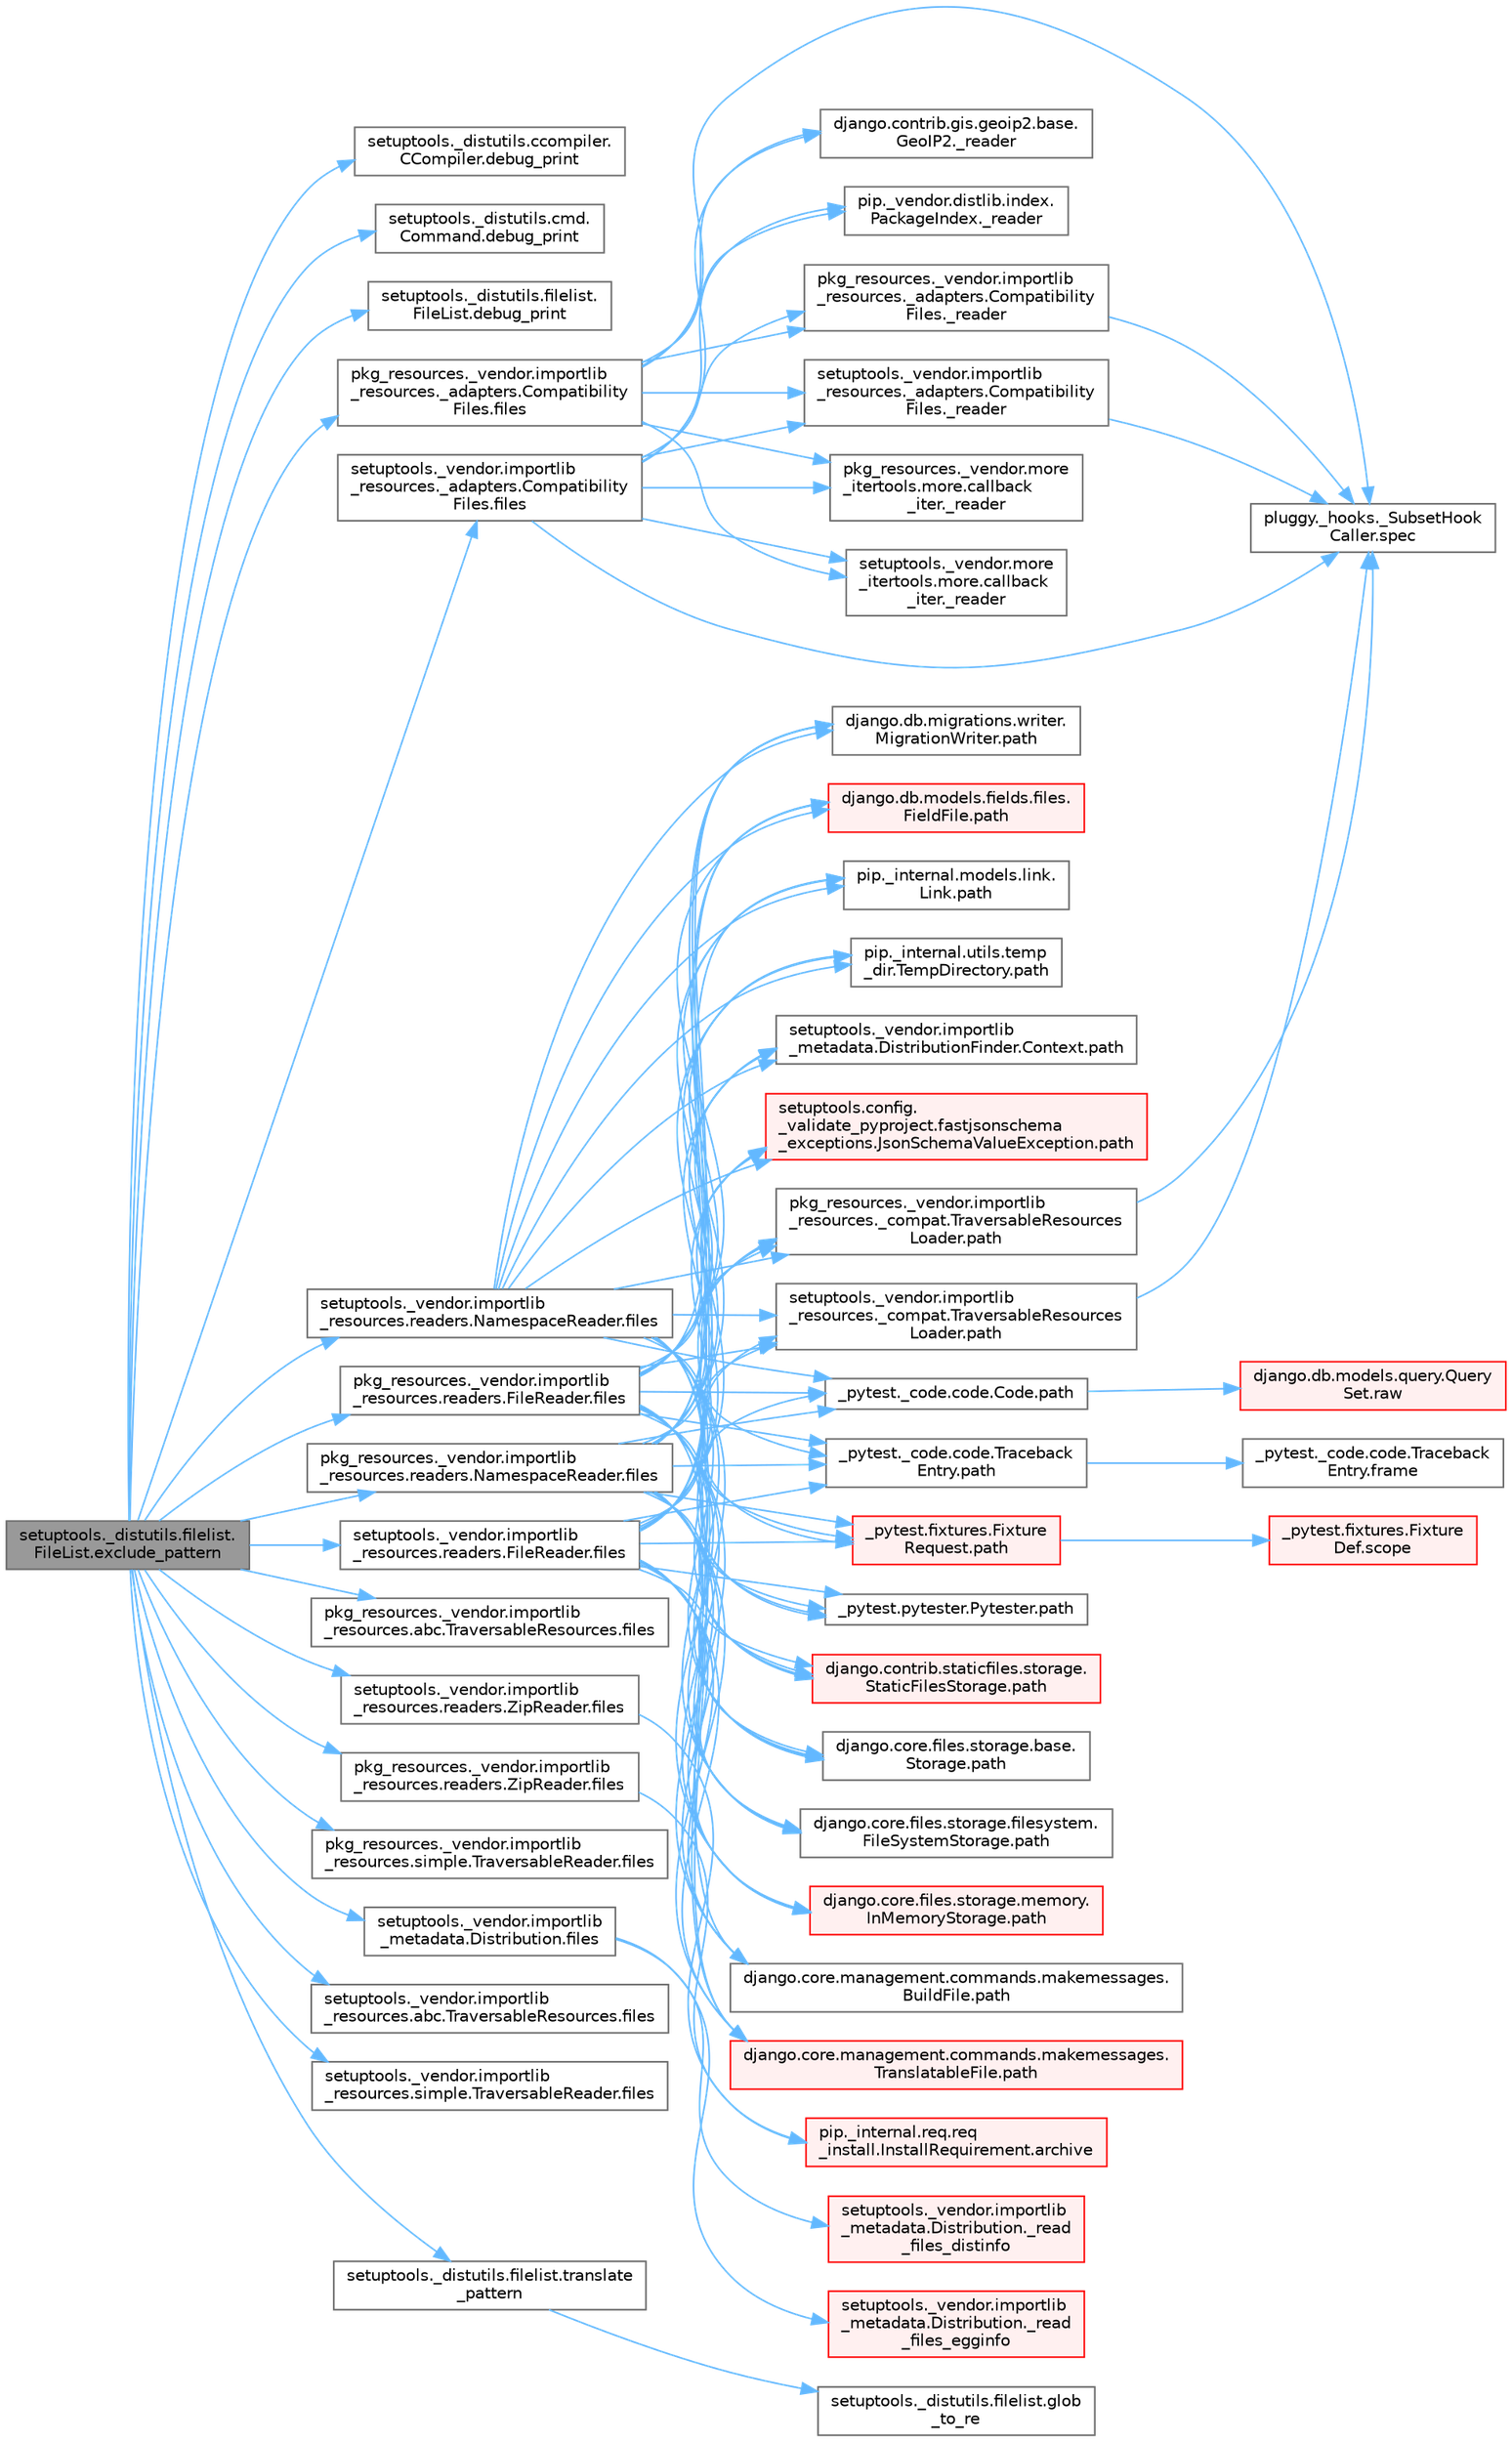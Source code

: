 digraph "setuptools._distutils.filelist.FileList.exclude_pattern"
{
 // LATEX_PDF_SIZE
  bgcolor="transparent";
  edge [fontname=Helvetica,fontsize=10,labelfontname=Helvetica,labelfontsize=10];
  node [fontname=Helvetica,fontsize=10,shape=box,height=0.2,width=0.4];
  rankdir="LR";
  Node1 [id="Node000001",label="setuptools._distutils.filelist.\lFileList.exclude_pattern",height=0.2,width=0.4,color="gray40", fillcolor="grey60", style="filled", fontcolor="black",tooltip=" "];
  Node1 -> Node2 [id="edge1_Node000001_Node000002",color="steelblue1",style="solid",tooltip=" "];
  Node2 [id="Node000002",label="setuptools._distutils.ccompiler.\lCCompiler.debug_print",height=0.2,width=0.4,color="grey40", fillcolor="white", style="filled",URL="$classsetuptools_1_1__distutils_1_1ccompiler_1_1_c_compiler.html#aae680233d58431934b1f43d9db101c1c",tooltip=" "];
  Node1 -> Node3 [id="edge2_Node000001_Node000003",color="steelblue1",style="solid",tooltip=" "];
  Node3 [id="Node000003",label="setuptools._distutils.cmd.\lCommand.debug_print",height=0.2,width=0.4,color="grey40", fillcolor="white", style="filled",URL="$classsetuptools_1_1__distutils_1_1cmd_1_1_command.html#ad9e641e6dc09a0ecfd43d38f7bacb9b5",tooltip=" "];
  Node1 -> Node4 [id="edge3_Node000001_Node000004",color="steelblue1",style="solid",tooltip=" "];
  Node4 [id="Node000004",label="setuptools._distutils.filelist.\lFileList.debug_print",height=0.2,width=0.4,color="grey40", fillcolor="white", style="filled",URL="$classsetuptools_1_1__distutils_1_1filelist_1_1_file_list.html#a9faef36c4ec9ad484a614dd64268ea69",tooltip=" "];
  Node1 -> Node5 [id="edge4_Node000001_Node000005",color="steelblue1",style="solid",tooltip=" "];
  Node5 [id="Node000005",label="pkg_resources._vendor.importlib\l_resources._adapters.Compatibility\lFiles.files",height=0.2,width=0.4,color="grey40", fillcolor="white", style="filled",URL="$classpkg__resources_1_1__vendor_1_1importlib__resources_1_1__adapters_1_1_compatibility_files.html#a8b9d338ee8b5f6f2b1b612d2835a5528",tooltip=" "];
  Node5 -> Node6 [id="edge5_Node000005_Node000006",color="steelblue1",style="solid",tooltip=" "];
  Node6 [id="Node000006",label="django.contrib.gis.geoip2.base.\lGeoIP2._reader",height=0.2,width=0.4,color="grey40", fillcolor="white", style="filled",URL="$classdjango_1_1contrib_1_1gis_1_1geoip2_1_1base_1_1_geo_i_p2.html#a3602c469d02744ad210583e2b571c286",tooltip=" "];
  Node5 -> Node7 [id="edge6_Node000005_Node000007",color="steelblue1",style="solid",tooltip=" "];
  Node7 [id="Node000007",label="pip._vendor.distlib.index.\lPackageIndex._reader",height=0.2,width=0.4,color="grey40", fillcolor="white", style="filled",URL="$classpip_1_1__vendor_1_1distlib_1_1index_1_1_package_index.html#a101ab2cbea9c2a66818e368a1b783665",tooltip=" "];
  Node5 -> Node8 [id="edge7_Node000005_Node000008",color="steelblue1",style="solid",tooltip=" "];
  Node8 [id="Node000008",label="pkg_resources._vendor.importlib\l_resources._adapters.Compatibility\lFiles._reader",height=0.2,width=0.4,color="grey40", fillcolor="white", style="filled",URL="$classpkg__resources_1_1__vendor_1_1importlib__resources_1_1__adapters_1_1_compatibility_files.html#adb88d9d6cdd3ccde8543d5aff0e263cc",tooltip=" "];
  Node8 -> Node9 [id="edge8_Node000008_Node000009",color="steelblue1",style="solid",tooltip=" "];
  Node9 [id="Node000009",label="pluggy._hooks._SubsetHook\lCaller.spec",height=0.2,width=0.4,color="grey40", fillcolor="white", style="filled",URL="$classpluggy_1_1__hooks_1_1___subset_hook_caller.html#ab4f250ab0096f9c4c5fceaed622f5328",tooltip=" "];
  Node5 -> Node10 [id="edge9_Node000005_Node000010",color="steelblue1",style="solid",tooltip=" "];
  Node10 [id="Node000010",label="pkg_resources._vendor.more\l_itertools.more.callback\l_iter._reader",height=0.2,width=0.4,color="grey40", fillcolor="white", style="filled",URL="$classpkg__resources_1_1__vendor_1_1more__itertools_1_1more_1_1callback__iter.html#a39c147e211ab320778e20aebdb6506c0",tooltip=" "];
  Node5 -> Node11 [id="edge10_Node000005_Node000011",color="steelblue1",style="solid",tooltip=" "];
  Node11 [id="Node000011",label="setuptools._vendor.importlib\l_resources._adapters.Compatibility\lFiles._reader",height=0.2,width=0.4,color="grey40", fillcolor="white", style="filled",URL="$classsetuptools_1_1__vendor_1_1importlib__resources_1_1__adapters_1_1_compatibility_files.html#a2a663060da2f5497b42765bdc90bca45",tooltip=" "];
  Node11 -> Node9 [id="edge11_Node000011_Node000009",color="steelblue1",style="solid",tooltip=" "];
  Node5 -> Node12 [id="edge12_Node000005_Node000012",color="steelblue1",style="solid",tooltip=" "];
  Node12 [id="Node000012",label="setuptools._vendor.more\l_itertools.more.callback\l_iter._reader",height=0.2,width=0.4,color="grey40", fillcolor="white", style="filled",URL="$classsetuptools_1_1__vendor_1_1more__itertools_1_1more_1_1callback__iter.html#a05c0fdd2e4088e3a9914e4fa2e6fd050",tooltip=" "];
  Node5 -> Node9 [id="edge13_Node000005_Node000009",color="steelblue1",style="solid",tooltip=" "];
  Node1 -> Node13 [id="edge14_Node000001_Node000013",color="steelblue1",style="solid",tooltip=" "];
  Node13 [id="Node000013",label="pkg_resources._vendor.importlib\l_resources.abc.TraversableResources.files",height=0.2,width=0.4,color="grey40", fillcolor="white", style="filled",URL="$classpkg__resources_1_1__vendor_1_1importlib__resources_1_1abc_1_1_traversable_resources.html#a355a5579db7885b20dd95b6175965f5b",tooltip=" "];
  Node1 -> Node14 [id="edge15_Node000001_Node000014",color="steelblue1",style="solid",tooltip=" "];
  Node14 [id="Node000014",label="pkg_resources._vendor.importlib\l_resources.readers.FileReader.files",height=0.2,width=0.4,color="grey40", fillcolor="white", style="filled",URL="$classpkg__resources_1_1__vendor_1_1importlib__resources_1_1readers_1_1_file_reader.html#ac80e1e3a22d012bbfb5f1b7a753bab21",tooltip=" "];
  Node14 -> Node15 [id="edge16_Node000014_Node000015",color="steelblue1",style="solid",tooltip=" "];
  Node15 [id="Node000015",label="_pytest._code.code.Code.path",height=0.2,width=0.4,color="grey40", fillcolor="white", style="filled",URL="$class__pytest_1_1__code_1_1code_1_1_code.html#a1dae55e90750fe77c7517f806a14d864",tooltip=" "];
  Node15 -> Node16 [id="edge17_Node000015_Node000016",color="steelblue1",style="solid",tooltip=" "];
  Node16 [id="Node000016",label="django.db.models.query.Query\lSet.raw",height=0.2,width=0.4,color="red", fillcolor="#FFF0F0", style="filled",URL="$classdjango_1_1db_1_1models_1_1query_1_1_query_set.html#abce199e3993658459fb2f7c2719daa45",tooltip="PUBLIC METHODS THAT RETURN A QUERYSET SUBCLASS #."];
  Node14 -> Node27 [id="edge18_Node000014_Node000027",color="steelblue1",style="solid",tooltip=" "];
  Node27 [id="Node000027",label="_pytest._code.code.Traceback\lEntry.path",height=0.2,width=0.4,color="grey40", fillcolor="white", style="filled",URL="$class__pytest_1_1__code_1_1code_1_1_traceback_entry.html#a5a88b9ae4623733566450a9e7d8387c0",tooltip=" "];
  Node27 -> Node28 [id="edge19_Node000027_Node000028",color="steelblue1",style="solid",tooltip=" "];
  Node28 [id="Node000028",label="_pytest._code.code.Traceback\lEntry.frame",height=0.2,width=0.4,color="grey40", fillcolor="white", style="filled",URL="$class__pytest_1_1__code_1_1code_1_1_traceback_entry.html#a8592e8aeeb3804602a1d6c85fc427f1b",tooltip=" "];
  Node14 -> Node29 [id="edge20_Node000014_Node000029",color="steelblue1",style="solid",tooltip=" "];
  Node29 [id="Node000029",label="_pytest.fixtures.Fixture\lRequest.path",height=0.2,width=0.4,color="red", fillcolor="#FFF0F0", style="filled",URL="$class__pytest_1_1fixtures_1_1_fixture_request.html#a6f6db59812d121b54cd67d5e434e1451",tooltip=" "];
  Node29 -> Node30 [id="edge21_Node000029_Node000030",color="steelblue1",style="solid",tooltip=" "];
  Node30 [id="Node000030",label="_pytest.fixtures.Fixture\lDef.scope",height=0.2,width=0.4,color="red", fillcolor="#FFF0F0", style="filled",URL="$class__pytest_1_1fixtures_1_1_fixture_def.html#a7631cdae842daae93780def0698acba2",tooltip=" "];
  Node14 -> Node35 [id="edge22_Node000014_Node000035",color="steelblue1",style="solid",tooltip=" "];
  Node35 [id="Node000035",label="_pytest.pytester.Pytester.path",height=0.2,width=0.4,color="grey40", fillcolor="white", style="filled",URL="$class__pytest_1_1pytester_1_1_pytester.html#a403c804f74a87f5e5705774fa896cc1f",tooltip=" "];
  Node14 -> Node36 [id="edge23_Node000014_Node000036",color="steelblue1",style="solid",tooltip=" "];
  Node36 [id="Node000036",label="django.contrib.staticfiles.storage.\lStaticFilesStorage.path",height=0.2,width=0.4,color="red", fillcolor="#FFF0F0", style="filled",URL="$classdjango_1_1contrib_1_1staticfiles_1_1storage_1_1_static_files_storage.html#a4e96cc92fbde7423d1b74f3a50fc0bf6",tooltip=" "];
  Node14 -> Node482 [id="edge24_Node000014_Node000482",color="steelblue1",style="solid",tooltip=" "];
  Node482 [id="Node000482",label="django.core.files.storage.base.\lStorage.path",height=0.2,width=0.4,color="grey40", fillcolor="white", style="filled",URL="$classdjango_1_1core_1_1files_1_1storage_1_1base_1_1_storage.html#a9be8d49a55131dbbab2c5fd57f7e772c",tooltip=" "];
  Node14 -> Node483 [id="edge25_Node000014_Node000483",color="steelblue1",style="solid",tooltip=" "];
  Node483 [id="Node000483",label="django.core.files.storage.filesystem.\lFileSystemStorage.path",height=0.2,width=0.4,color="grey40", fillcolor="white", style="filled",URL="$classdjango_1_1core_1_1files_1_1storage_1_1filesystem_1_1_file_system_storage.html#abf8a7e88eedec3e1b2ea965cc0858d17",tooltip=" "];
  Node14 -> Node484 [id="edge26_Node000014_Node000484",color="steelblue1",style="solid",tooltip=" "];
  Node484 [id="Node000484",label="django.core.files.storage.memory.\lInMemoryStorage.path",height=0.2,width=0.4,color="red", fillcolor="#FFF0F0", style="filled",URL="$classdjango_1_1core_1_1files_1_1storage_1_1memory_1_1_in_memory_storage.html#a466c8e28fd11839318d2e4454b8ef89f",tooltip=" "];
  Node14 -> Node488 [id="edge27_Node000014_Node000488",color="steelblue1",style="solid",tooltip=" "];
  Node488 [id="Node000488",label="django.core.management.commands.makemessages.\lBuildFile.path",height=0.2,width=0.4,color="grey40", fillcolor="white", style="filled",URL="$classdjango_1_1core_1_1management_1_1commands_1_1makemessages_1_1_build_file.html#ac06388718e902543bc00a7c6565105fc",tooltip=" "];
  Node14 -> Node489 [id="edge28_Node000014_Node000489",color="steelblue1",style="solid",tooltip=" "];
  Node489 [id="Node000489",label="django.core.management.commands.makemessages.\lTranslatableFile.path",height=0.2,width=0.4,color="red", fillcolor="#FFF0F0", style="filled",URL="$classdjango_1_1core_1_1management_1_1commands_1_1makemessages_1_1_translatable_file.html#ad851d5e6b8a65f5915ccfd4a30fb8026",tooltip=" "];
  Node14 -> Node490 [id="edge29_Node000014_Node000490",color="steelblue1",style="solid",tooltip=" "];
  Node490 [id="Node000490",label="django.db.migrations.writer.\lMigrationWriter.path",height=0.2,width=0.4,color="grey40", fillcolor="white", style="filled",URL="$classdjango_1_1db_1_1migrations_1_1writer_1_1_migration_writer.html#a45469d67e8f80996c982470d36136184",tooltip=" "];
  Node14 -> Node491 [id="edge30_Node000014_Node000491",color="steelblue1",style="solid",tooltip=" "];
  Node491 [id="Node000491",label="django.db.models.fields.files.\lFieldFile.path",height=0.2,width=0.4,color="red", fillcolor="#FFF0F0", style="filled",URL="$classdjango_1_1db_1_1models_1_1fields_1_1files_1_1_field_file.html#ae91c4ed0643fb9bd8959d0db8eb44f80",tooltip=" "];
  Node14 -> Node587 [id="edge31_Node000014_Node000587",color="steelblue1",style="solid",tooltip=" "];
  Node587 [id="Node000587",label="pip._internal.models.link.\lLink.path",height=0.2,width=0.4,color="grey40", fillcolor="white", style="filled",URL="$classpip_1_1__internal_1_1models_1_1link_1_1_link.html#a30f454216dcb615e3ed986238490f180",tooltip=" "];
  Node14 -> Node588 [id="edge32_Node000014_Node000588",color="steelblue1",style="solid",tooltip=" "];
  Node588 [id="Node000588",label="pip._internal.utils.temp\l_dir.TempDirectory.path",height=0.2,width=0.4,color="grey40", fillcolor="white", style="filled",URL="$classpip_1_1__internal_1_1utils_1_1temp__dir_1_1_temp_directory.html#afe6b2d95c070c6570957de5696ff3a6e",tooltip=" "];
  Node14 -> Node589 [id="edge33_Node000014_Node000589",color="steelblue1",style="solid",tooltip=" "];
  Node589 [id="Node000589",label="pkg_resources._vendor.importlib\l_resources._compat.TraversableResources\lLoader.path",height=0.2,width=0.4,color="grey40", fillcolor="white", style="filled",URL="$classpkg__resources_1_1__vendor_1_1importlib__resources_1_1__compat_1_1_traversable_resources_loader.html#acfc17872a53cbe02f6c34eda2bb162f2",tooltip=" "];
  Node589 -> Node9 [id="edge34_Node000589_Node000009",color="steelblue1",style="solid",tooltip=" "];
  Node14 -> Node590 [id="edge35_Node000014_Node000590",color="steelblue1",style="solid",tooltip=" "];
  Node590 [id="Node000590",label="setuptools._vendor.importlib\l_metadata.DistributionFinder.Context.path",height=0.2,width=0.4,color="grey40", fillcolor="white", style="filled",URL="$classsetuptools_1_1__vendor_1_1importlib__metadata_1_1_distribution_finder_1_1_context.html#a84a429ddce40738ea5c0edb53799ee8d",tooltip=" "];
  Node14 -> Node591 [id="edge36_Node000014_Node000591",color="steelblue1",style="solid",tooltip=" "];
  Node591 [id="Node000591",label="setuptools._vendor.importlib\l_resources._compat.TraversableResources\lLoader.path",height=0.2,width=0.4,color="grey40", fillcolor="white", style="filled",URL="$classsetuptools_1_1__vendor_1_1importlib__resources_1_1__compat_1_1_traversable_resources_loader.html#a9b9cf5b6723d48f7a779b6ae71d53699",tooltip=" "];
  Node591 -> Node9 [id="edge37_Node000591_Node000009",color="steelblue1",style="solid",tooltip=" "];
  Node14 -> Node592 [id="edge38_Node000014_Node000592",color="steelblue1",style="solid",tooltip=" "];
  Node592 [id="Node000592",label="setuptools.config.\l_validate_pyproject.fastjsonschema\l_exceptions.JsonSchemaValueException.path",height=0.2,width=0.4,color="red", fillcolor="#FFF0F0", style="filled",URL="$classsetuptools_1_1config_1_1__validate__pyproject_1_1fastjsonschema__exceptions_1_1_json_schema_value_exception.html#a59179b3d1dc16c7087530bbc10bcf857",tooltip=" "];
  Node1 -> Node1159 [id="edge39_Node000001_Node001159",color="steelblue1",style="solid",tooltip=" "];
  Node1159 [id="Node001159",label="pkg_resources._vendor.importlib\l_resources.readers.NamespaceReader.files",height=0.2,width=0.4,color="grey40", fillcolor="white", style="filled",URL="$classpkg__resources_1_1__vendor_1_1importlib__resources_1_1readers_1_1_namespace_reader.html#ae68f8b2f076387226b18c4889de277cf",tooltip=" "];
  Node1159 -> Node15 [id="edge40_Node001159_Node000015",color="steelblue1",style="solid",tooltip=" "];
  Node1159 -> Node27 [id="edge41_Node001159_Node000027",color="steelblue1",style="solid",tooltip=" "];
  Node1159 -> Node29 [id="edge42_Node001159_Node000029",color="steelblue1",style="solid",tooltip=" "];
  Node1159 -> Node35 [id="edge43_Node001159_Node000035",color="steelblue1",style="solid",tooltip=" "];
  Node1159 -> Node36 [id="edge44_Node001159_Node000036",color="steelblue1",style="solid",tooltip=" "];
  Node1159 -> Node482 [id="edge45_Node001159_Node000482",color="steelblue1",style="solid",tooltip=" "];
  Node1159 -> Node483 [id="edge46_Node001159_Node000483",color="steelblue1",style="solid",tooltip=" "];
  Node1159 -> Node484 [id="edge47_Node001159_Node000484",color="steelblue1",style="solid",tooltip=" "];
  Node1159 -> Node488 [id="edge48_Node001159_Node000488",color="steelblue1",style="solid",tooltip=" "];
  Node1159 -> Node489 [id="edge49_Node001159_Node000489",color="steelblue1",style="solid",tooltip=" "];
  Node1159 -> Node490 [id="edge50_Node001159_Node000490",color="steelblue1",style="solid",tooltip=" "];
  Node1159 -> Node491 [id="edge51_Node001159_Node000491",color="steelblue1",style="solid",tooltip=" "];
  Node1159 -> Node587 [id="edge52_Node001159_Node000587",color="steelblue1",style="solid",tooltip=" "];
  Node1159 -> Node588 [id="edge53_Node001159_Node000588",color="steelblue1",style="solid",tooltip=" "];
  Node1159 -> Node589 [id="edge54_Node001159_Node000589",color="steelblue1",style="solid",tooltip=" "];
  Node1159 -> Node590 [id="edge55_Node001159_Node000590",color="steelblue1",style="solid",tooltip=" "];
  Node1159 -> Node591 [id="edge56_Node001159_Node000591",color="steelblue1",style="solid",tooltip=" "];
  Node1159 -> Node592 [id="edge57_Node001159_Node000592",color="steelblue1",style="solid",tooltip=" "];
  Node1 -> Node1160 [id="edge58_Node000001_Node001160",color="steelblue1",style="solid",tooltip=" "];
  Node1160 [id="Node001160",label="pkg_resources._vendor.importlib\l_resources.readers.ZipReader.files",height=0.2,width=0.4,color="grey40", fillcolor="white", style="filled",URL="$classpkg__resources_1_1__vendor_1_1importlib__resources_1_1readers_1_1_zip_reader.html#a7d9335bea71d3023a14cdc45ca26157d",tooltip=" "];
  Node1160 -> Node1161 [id="edge59_Node001160_Node001161",color="steelblue1",style="solid",tooltip=" "];
  Node1161 [id="Node001161",label="pip._internal.req.req\l_install.InstallRequirement.archive",height=0.2,width=0.4,color="red", fillcolor="#FFF0F0", style="filled",URL="$classpip_1_1__internal_1_1req_1_1req__install_1_1_install_requirement.html#aef2764402e45a5e5555e22d5965f1350",tooltip=" "];
  Node1 -> Node1164 [id="edge60_Node000001_Node001164",color="steelblue1",style="solid",tooltip=" "];
  Node1164 [id="Node001164",label="pkg_resources._vendor.importlib\l_resources.simple.TraversableReader.files",height=0.2,width=0.4,color="grey40", fillcolor="white", style="filled",URL="$classpkg__resources_1_1__vendor_1_1importlib__resources_1_1simple_1_1_traversable_reader.html#a17bf2eaa1cbb0affa5ec29f6fefacac8",tooltip=" "];
  Node1 -> Node1165 [id="edge61_Node000001_Node001165",color="steelblue1",style="solid",tooltip=" "];
  Node1165 [id="Node001165",label="setuptools._vendor.importlib\l_metadata.Distribution.files",height=0.2,width=0.4,color="grey40", fillcolor="white", style="filled",URL="$classsetuptools_1_1__vendor_1_1importlib__metadata_1_1_distribution.html#a4600c19bb68ff3c899dbcf38a2eaf98c",tooltip=" "];
  Node1165 -> Node1166 [id="edge62_Node001165_Node001166",color="steelblue1",style="solid",tooltip=" "];
  Node1166 [id="Node001166",label="setuptools._vendor.importlib\l_metadata.Distribution._read\l_files_distinfo",height=0.2,width=0.4,color="red", fillcolor="#FFF0F0", style="filled",URL="$classsetuptools_1_1__vendor_1_1importlib__metadata_1_1_distribution.html#a628110e2d7d92ea6b3593261b810ca15",tooltip=" "];
  Node1165 -> Node4218 [id="edge63_Node001165_Node004218",color="steelblue1",style="solid",tooltip=" "];
  Node4218 [id="Node004218",label="setuptools._vendor.importlib\l_metadata.Distribution._read\l_files_egginfo",height=0.2,width=0.4,color="red", fillcolor="#FFF0F0", style="filled",URL="$classsetuptools_1_1__vendor_1_1importlib__metadata_1_1_distribution.html#a1f141ac67b8d6aa5021ba6f2cc832342",tooltip=" "];
  Node1 -> Node1267 [id="edge64_Node000001_Node001267",color="steelblue1",style="solid",tooltip=" "];
  Node1267 [id="Node001267",label="setuptools._vendor.importlib\l_resources._adapters.Compatibility\lFiles.files",height=0.2,width=0.4,color="grey40", fillcolor="white", style="filled",URL="$classsetuptools_1_1__vendor_1_1importlib__resources_1_1__adapters_1_1_compatibility_files.html#afe4ab3d957d5886ae615b184d7ac2835",tooltip=" "];
  Node1267 -> Node6 [id="edge65_Node001267_Node000006",color="steelblue1",style="solid",tooltip=" "];
  Node1267 -> Node7 [id="edge66_Node001267_Node000007",color="steelblue1",style="solid",tooltip=" "];
  Node1267 -> Node8 [id="edge67_Node001267_Node000008",color="steelblue1",style="solid",tooltip=" "];
  Node1267 -> Node10 [id="edge68_Node001267_Node000010",color="steelblue1",style="solid",tooltip=" "];
  Node1267 -> Node11 [id="edge69_Node001267_Node000011",color="steelblue1",style="solid",tooltip=" "];
  Node1267 -> Node12 [id="edge70_Node001267_Node000012",color="steelblue1",style="solid",tooltip=" "];
  Node1267 -> Node9 [id="edge71_Node001267_Node000009",color="steelblue1",style="solid",tooltip=" "];
  Node1 -> Node1268 [id="edge72_Node000001_Node001268",color="steelblue1",style="solid",tooltip=" "];
  Node1268 [id="Node001268",label="setuptools._vendor.importlib\l_resources.abc.TraversableResources.files",height=0.2,width=0.4,color="grey40", fillcolor="white", style="filled",URL="$classsetuptools_1_1__vendor_1_1importlib__resources_1_1abc_1_1_traversable_resources.html#a573f46222fbe518cca97e89446113d04",tooltip=" "];
  Node1 -> Node1269 [id="edge73_Node000001_Node001269",color="steelblue1",style="solid",tooltip=" "];
  Node1269 [id="Node001269",label="setuptools._vendor.importlib\l_resources.readers.FileReader.files",height=0.2,width=0.4,color="grey40", fillcolor="white", style="filled",URL="$classsetuptools_1_1__vendor_1_1importlib__resources_1_1readers_1_1_file_reader.html#a8536b477e2f4ed83ac20b58baace6b4c",tooltip=" "];
  Node1269 -> Node15 [id="edge74_Node001269_Node000015",color="steelblue1",style="solid",tooltip=" "];
  Node1269 -> Node27 [id="edge75_Node001269_Node000027",color="steelblue1",style="solid",tooltip=" "];
  Node1269 -> Node29 [id="edge76_Node001269_Node000029",color="steelblue1",style="solid",tooltip=" "];
  Node1269 -> Node35 [id="edge77_Node001269_Node000035",color="steelblue1",style="solid",tooltip=" "];
  Node1269 -> Node36 [id="edge78_Node001269_Node000036",color="steelblue1",style="solid",tooltip=" "];
  Node1269 -> Node482 [id="edge79_Node001269_Node000482",color="steelblue1",style="solid",tooltip=" "];
  Node1269 -> Node483 [id="edge80_Node001269_Node000483",color="steelblue1",style="solid",tooltip=" "];
  Node1269 -> Node484 [id="edge81_Node001269_Node000484",color="steelblue1",style="solid",tooltip=" "];
  Node1269 -> Node488 [id="edge82_Node001269_Node000488",color="steelblue1",style="solid",tooltip=" "];
  Node1269 -> Node489 [id="edge83_Node001269_Node000489",color="steelblue1",style="solid",tooltip=" "];
  Node1269 -> Node490 [id="edge84_Node001269_Node000490",color="steelblue1",style="solid",tooltip=" "];
  Node1269 -> Node491 [id="edge85_Node001269_Node000491",color="steelblue1",style="solid",tooltip=" "];
  Node1269 -> Node587 [id="edge86_Node001269_Node000587",color="steelblue1",style="solid",tooltip=" "];
  Node1269 -> Node588 [id="edge87_Node001269_Node000588",color="steelblue1",style="solid",tooltip=" "];
  Node1269 -> Node589 [id="edge88_Node001269_Node000589",color="steelblue1",style="solid",tooltip=" "];
  Node1269 -> Node590 [id="edge89_Node001269_Node000590",color="steelblue1",style="solid",tooltip=" "];
  Node1269 -> Node591 [id="edge90_Node001269_Node000591",color="steelblue1",style="solid",tooltip=" "];
  Node1269 -> Node592 [id="edge91_Node001269_Node000592",color="steelblue1",style="solid",tooltip=" "];
  Node1 -> Node1270 [id="edge92_Node000001_Node001270",color="steelblue1",style="solid",tooltip=" "];
  Node1270 [id="Node001270",label="setuptools._vendor.importlib\l_resources.readers.NamespaceReader.files",height=0.2,width=0.4,color="grey40", fillcolor="white", style="filled",URL="$classsetuptools_1_1__vendor_1_1importlib__resources_1_1readers_1_1_namespace_reader.html#a80c5b3a6ae3f4903c4db5bb312f2ae49",tooltip=" "];
  Node1270 -> Node15 [id="edge93_Node001270_Node000015",color="steelblue1",style="solid",tooltip=" "];
  Node1270 -> Node27 [id="edge94_Node001270_Node000027",color="steelblue1",style="solid",tooltip=" "];
  Node1270 -> Node29 [id="edge95_Node001270_Node000029",color="steelblue1",style="solid",tooltip=" "];
  Node1270 -> Node35 [id="edge96_Node001270_Node000035",color="steelblue1",style="solid",tooltip=" "];
  Node1270 -> Node36 [id="edge97_Node001270_Node000036",color="steelblue1",style="solid",tooltip=" "];
  Node1270 -> Node482 [id="edge98_Node001270_Node000482",color="steelblue1",style="solid",tooltip=" "];
  Node1270 -> Node483 [id="edge99_Node001270_Node000483",color="steelblue1",style="solid",tooltip=" "];
  Node1270 -> Node484 [id="edge100_Node001270_Node000484",color="steelblue1",style="solid",tooltip=" "];
  Node1270 -> Node488 [id="edge101_Node001270_Node000488",color="steelblue1",style="solid",tooltip=" "];
  Node1270 -> Node489 [id="edge102_Node001270_Node000489",color="steelblue1",style="solid",tooltip=" "];
  Node1270 -> Node490 [id="edge103_Node001270_Node000490",color="steelblue1",style="solid",tooltip=" "];
  Node1270 -> Node491 [id="edge104_Node001270_Node000491",color="steelblue1",style="solid",tooltip=" "];
  Node1270 -> Node587 [id="edge105_Node001270_Node000587",color="steelblue1",style="solid",tooltip=" "];
  Node1270 -> Node588 [id="edge106_Node001270_Node000588",color="steelblue1",style="solid",tooltip=" "];
  Node1270 -> Node589 [id="edge107_Node001270_Node000589",color="steelblue1",style="solid",tooltip=" "];
  Node1270 -> Node590 [id="edge108_Node001270_Node000590",color="steelblue1",style="solid",tooltip=" "];
  Node1270 -> Node591 [id="edge109_Node001270_Node000591",color="steelblue1",style="solid",tooltip=" "];
  Node1270 -> Node592 [id="edge110_Node001270_Node000592",color="steelblue1",style="solid",tooltip=" "];
  Node1 -> Node1271 [id="edge111_Node000001_Node001271",color="steelblue1",style="solid",tooltip=" "];
  Node1271 [id="Node001271",label="setuptools._vendor.importlib\l_resources.readers.ZipReader.files",height=0.2,width=0.4,color="grey40", fillcolor="white", style="filled",URL="$classsetuptools_1_1__vendor_1_1importlib__resources_1_1readers_1_1_zip_reader.html#ac310114936b6978f32944f3845ee32ed",tooltip=" "];
  Node1271 -> Node1161 [id="edge112_Node001271_Node001161",color="steelblue1",style="solid",tooltip=" "];
  Node1 -> Node1272 [id="edge113_Node000001_Node001272",color="steelblue1",style="solid",tooltip=" "];
  Node1272 [id="Node001272",label="setuptools._vendor.importlib\l_resources.simple.TraversableReader.files",height=0.2,width=0.4,color="grey40", fillcolor="white", style="filled",URL="$classsetuptools_1_1__vendor_1_1importlib__resources_1_1simple_1_1_traversable_reader.html#a15b7bef75b9485b98deb4edccf1a5f53",tooltip=" "];
  Node1 -> Node4529 [id="edge114_Node000001_Node004529",color="steelblue1",style="solid",tooltip=" "];
  Node4529 [id="Node004529",label="setuptools._distutils.filelist.translate\l_pattern",height=0.2,width=0.4,color="grey40", fillcolor="white", style="filled",URL="$namespacesetuptools_1_1__distutils_1_1filelist.html#a4e8345c93754a1b29b6252d4d052ef8c",tooltip=" "];
  Node4529 -> Node4530 [id="edge115_Node004529_Node004530",color="steelblue1",style="solid",tooltip=" "];
  Node4530 [id="Node004530",label="setuptools._distutils.filelist.glob\l_to_re",height=0.2,width=0.4,color="grey40", fillcolor="white", style="filled",URL="$namespacesetuptools_1_1__distutils_1_1filelist.html#a863de85d22594f824e7d6874016a0100",tooltip=" "];
}
